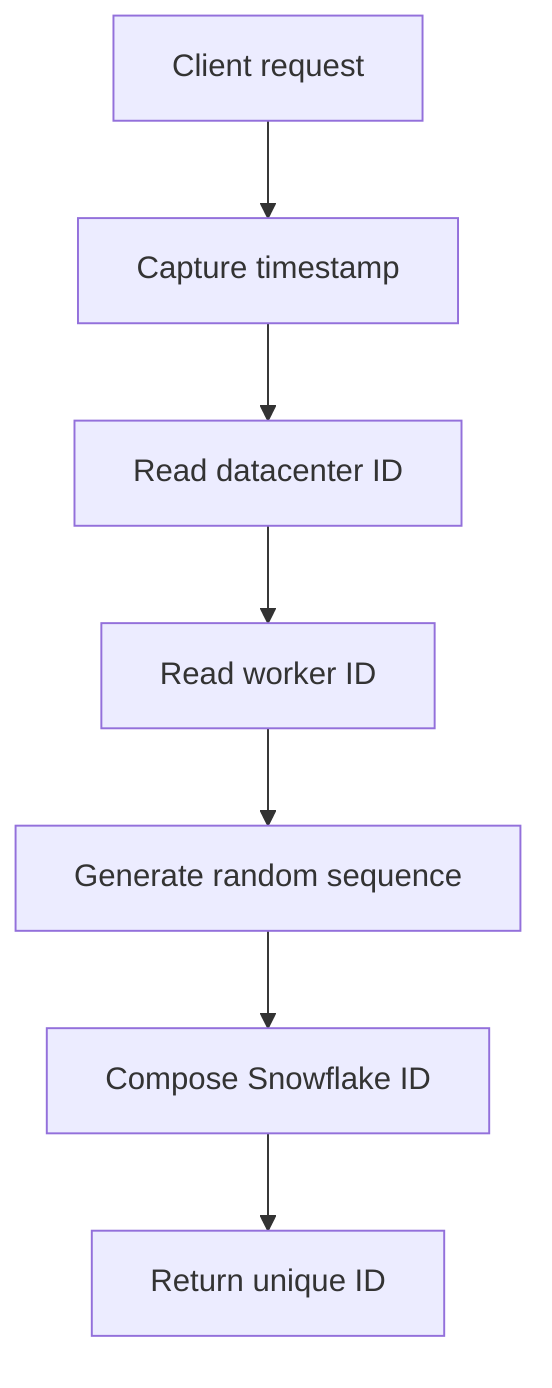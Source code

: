 flowchart TD
    A[Client request] --> B[Capture timestamp]
    B --> C[Read datacenter ID]
    C --> D[Read worker ID]
    D --> E[Generate random sequence]
    E --> F[Compose Snowflake ID]
    F --> G[Return unique ID]